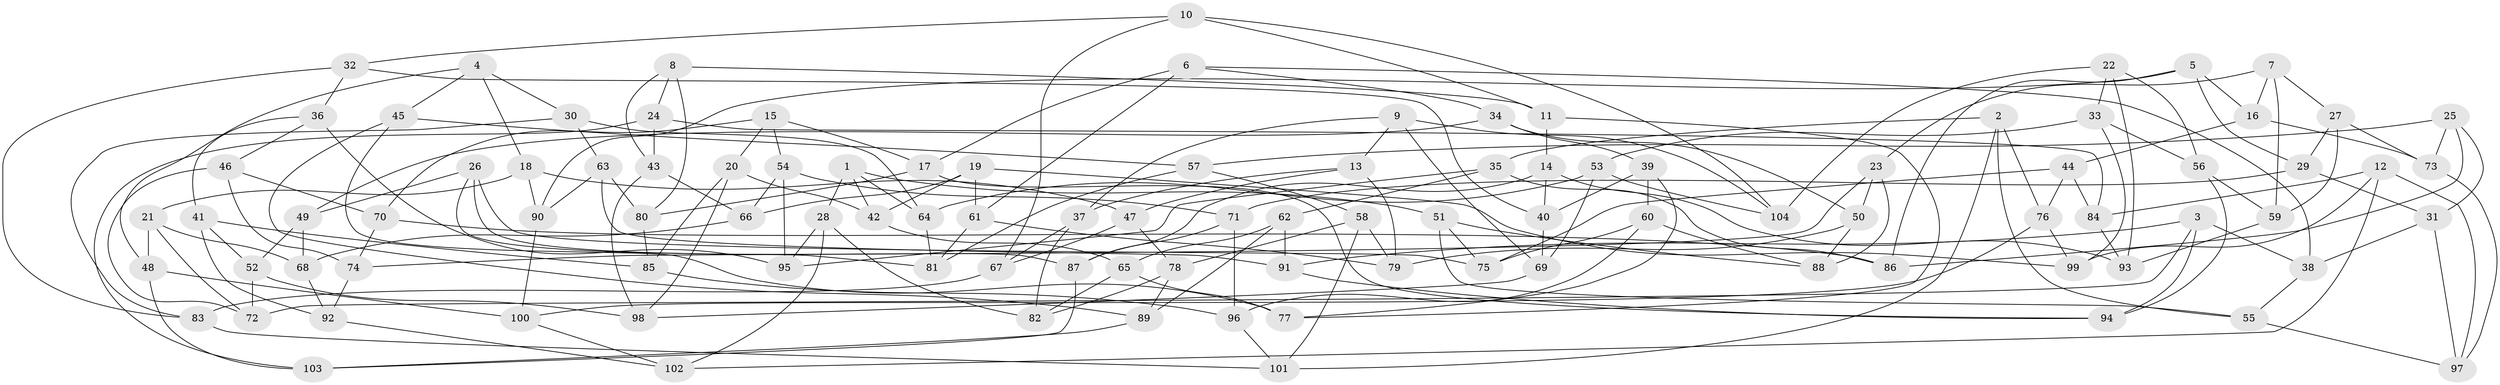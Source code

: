 // Generated by graph-tools (version 1.1) at 2025/56/03/09/25 04:56:13]
// undirected, 104 vertices, 208 edges
graph export_dot {
graph [start="1"]
  node [color=gray90,style=filled];
  1;
  2;
  3;
  4;
  5;
  6;
  7;
  8;
  9;
  10;
  11;
  12;
  13;
  14;
  15;
  16;
  17;
  18;
  19;
  20;
  21;
  22;
  23;
  24;
  25;
  26;
  27;
  28;
  29;
  30;
  31;
  32;
  33;
  34;
  35;
  36;
  37;
  38;
  39;
  40;
  41;
  42;
  43;
  44;
  45;
  46;
  47;
  48;
  49;
  50;
  51;
  52;
  53;
  54;
  55;
  56;
  57;
  58;
  59;
  60;
  61;
  62;
  63;
  64;
  65;
  66;
  67;
  68;
  69;
  70;
  71;
  72;
  73;
  74;
  75;
  76;
  77;
  78;
  79;
  80;
  81;
  82;
  83;
  84;
  85;
  86;
  87;
  88;
  89;
  90;
  91;
  92;
  93;
  94;
  95;
  96;
  97;
  98;
  99;
  100;
  101;
  102;
  103;
  104;
  1 -- 51;
  1 -- 64;
  1 -- 42;
  1 -- 28;
  2 -- 101;
  2 -- 35;
  2 -- 55;
  2 -- 76;
  3 -- 91;
  3 -- 72;
  3 -- 38;
  3 -- 94;
  4 -- 18;
  4 -- 45;
  4 -- 48;
  4 -- 30;
  5 -- 16;
  5 -- 29;
  5 -- 86;
  5 -- 90;
  6 -- 17;
  6 -- 38;
  6 -- 34;
  6 -- 61;
  7 -- 23;
  7 -- 27;
  7 -- 16;
  7 -- 59;
  8 -- 11;
  8 -- 43;
  8 -- 80;
  8 -- 24;
  9 -- 104;
  9 -- 69;
  9 -- 37;
  9 -- 13;
  10 -- 104;
  10 -- 67;
  10 -- 32;
  10 -- 11;
  11 -- 77;
  11 -- 14;
  12 -- 84;
  12 -- 97;
  12 -- 102;
  12 -- 99;
  13 -- 79;
  13 -- 37;
  13 -- 47;
  14 -- 93;
  14 -- 40;
  14 -- 87;
  15 -- 20;
  15 -- 70;
  15 -- 17;
  15 -- 54;
  16 -- 44;
  16 -- 73;
  17 -- 94;
  17 -- 80;
  18 -- 90;
  18 -- 21;
  18 -- 47;
  19 -- 42;
  19 -- 61;
  19 -- 99;
  19 -- 66;
  20 -- 42;
  20 -- 85;
  20 -- 98;
  21 -- 72;
  21 -- 48;
  21 -- 68;
  22 -- 33;
  22 -- 93;
  22 -- 104;
  22 -- 56;
  23 -- 50;
  23 -- 88;
  23 -- 74;
  24 -- 43;
  24 -- 103;
  24 -- 84;
  25 -- 86;
  25 -- 31;
  25 -- 57;
  25 -- 73;
  26 -- 81;
  26 -- 49;
  26 -- 75;
  26 -- 87;
  27 -- 59;
  27 -- 29;
  27 -- 73;
  28 -- 95;
  28 -- 82;
  28 -- 102;
  29 -- 71;
  29 -- 31;
  30 -- 64;
  30 -- 83;
  30 -- 63;
  31 -- 97;
  31 -- 38;
  32 -- 40;
  32 -- 36;
  32 -- 83;
  33 -- 53;
  33 -- 56;
  33 -- 99;
  34 -- 49;
  34 -- 50;
  34 -- 39;
  35 -- 62;
  35 -- 95;
  35 -- 86;
  36 -- 46;
  36 -- 95;
  36 -- 41;
  37 -- 82;
  37 -- 67;
  38 -- 55;
  39 -- 40;
  39 -- 60;
  39 -- 77;
  40 -- 69;
  41 -- 52;
  41 -- 92;
  41 -- 85;
  42 -- 65;
  43 -- 66;
  43 -- 98;
  44 -- 75;
  44 -- 76;
  44 -- 84;
  45 -- 57;
  45 -- 89;
  45 -- 77;
  46 -- 74;
  46 -- 70;
  46 -- 72;
  47 -- 78;
  47 -- 67;
  48 -- 100;
  48 -- 103;
  49 -- 52;
  49 -- 68;
  50 -- 79;
  50 -- 88;
  51 -- 55;
  51 -- 75;
  51 -- 88;
  52 -- 72;
  52 -- 98;
  53 -- 104;
  53 -- 64;
  53 -- 69;
  54 -- 95;
  54 -- 66;
  54 -- 71;
  55 -- 97;
  56 -- 59;
  56 -- 94;
  57 -- 81;
  57 -- 58;
  58 -- 79;
  58 -- 78;
  58 -- 101;
  59 -- 93;
  60 -- 96;
  60 -- 88;
  60 -- 75;
  61 -- 81;
  61 -- 79;
  62 -- 65;
  62 -- 89;
  62 -- 91;
  63 -- 90;
  63 -- 80;
  63 -- 91;
  64 -- 81;
  65 -- 82;
  65 -- 77;
  66 -- 68;
  67 -- 83;
  68 -- 92;
  69 -- 98;
  70 -- 86;
  70 -- 74;
  71 -- 87;
  71 -- 96;
  73 -- 97;
  74 -- 92;
  76 -- 100;
  76 -- 99;
  78 -- 89;
  78 -- 82;
  80 -- 85;
  83 -- 101;
  84 -- 93;
  85 -- 96;
  87 -- 103;
  89 -- 103;
  90 -- 100;
  91 -- 94;
  92 -- 102;
  96 -- 101;
  100 -- 102;
}
